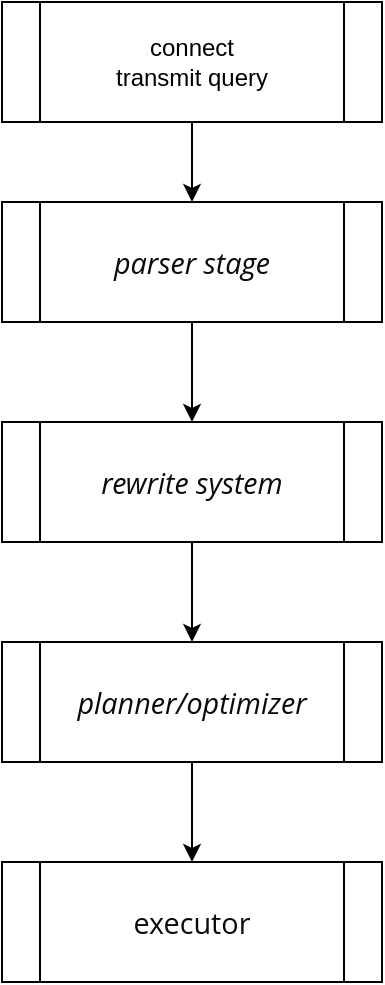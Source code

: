 <mxfile version="20.3.0" type="device" pages="2"><diagram id="C5RBs43oDa-KdzZeNtuy" name="main"><mxGraphModel dx="942" dy="745" grid="1" gridSize="10" guides="1" tooltips="1" connect="1" arrows="1" fold="1" page="1" pageScale="1" pageWidth="827" pageHeight="1169" math="0" shadow="0"><root><mxCell id="WIyWlLk6GJQsqaUBKTNV-0"/><mxCell id="WIyWlLk6GJQsqaUBKTNV-1" parent="WIyWlLk6GJQsqaUBKTNV-0"/><mxCell id="F2OKA-wFE4aJUkS4N_cZ-5" value="" style="group" vertex="1" connectable="0" parent="WIyWlLk6GJQsqaUBKTNV-1"><mxGeometry x="260" y="20" width="190" height="490" as="geometry"/></mxCell><mxCell id="F2OKA-wFE4aJUkS4N_cZ-7" value="" style="edgeStyle=orthogonalEdgeStyle;rounded=0;orthogonalLoop=1;jettySize=auto;html=1;" edge="1" parent="F2OKA-wFE4aJUkS4N_cZ-5" source="F2OKA-wFE4aJUkS4N_cZ-0" target="F2OKA-wFE4aJUkS4N_cZ-1"><mxGeometry relative="1" as="geometry"/></mxCell><mxCell id="F2OKA-wFE4aJUkS4N_cZ-0" value="&lt;em style=&quot;box-sizing: border-box; color: rgb(13, 10, 11); font-family: &amp;quot;Open Sans&amp;quot;, sans-serif; font-size: 14.4px; text-align: left; background-color: rgb(255, 255, 255);&quot; class=&quot;firstterm&quot;&gt;parser stage&lt;/em&gt;" style="shape=process;whiteSpace=wrap;html=1;backgroundOutline=1;" vertex="1" parent="F2OKA-wFE4aJUkS4N_cZ-5"><mxGeometry y="100" width="190" height="60" as="geometry"/></mxCell><mxCell id="F2OKA-wFE4aJUkS4N_cZ-8" value="" style="edgeStyle=orthogonalEdgeStyle;rounded=0;orthogonalLoop=1;jettySize=auto;html=1;" edge="1" parent="F2OKA-wFE4aJUkS4N_cZ-5" source="F2OKA-wFE4aJUkS4N_cZ-1" target="F2OKA-wFE4aJUkS4N_cZ-2"><mxGeometry relative="1" as="geometry"/></mxCell><mxCell id="F2OKA-wFE4aJUkS4N_cZ-1" value="&lt;span style=&quot;color: rgb(13, 10, 11); font-family: &amp;quot;Open Sans&amp;quot;, sans-serif; font-size: 14.4px; text-align: left; background-color: rgb(255, 255, 255);&quot;&gt;&amp;nbsp;&lt;/span&gt;&lt;em style=&quot;box-sizing: border-box; color: rgb(13, 10, 11); font-family: &amp;quot;Open Sans&amp;quot;, sans-serif; font-size: 14.4px; text-align: left; background-color: rgb(255, 255, 255);&quot; class=&quot;firstterm&quot;&gt;rewrite system&lt;/em&gt;&lt;span style=&quot;color: rgb(13, 10, 11); font-family: &amp;quot;Open Sans&amp;quot;, sans-serif; font-size: 14.4px; text-align: left; background-color: rgb(255, 255, 255);&quot;&gt;&amp;nbsp;&lt;/span&gt;" style="shape=process;whiteSpace=wrap;html=1;backgroundOutline=1;" vertex="1" parent="F2OKA-wFE4aJUkS4N_cZ-5"><mxGeometry y="210" width="190" height="60" as="geometry"/></mxCell><mxCell id="F2OKA-wFE4aJUkS4N_cZ-9" value="" style="edgeStyle=orthogonalEdgeStyle;rounded=0;orthogonalLoop=1;jettySize=auto;html=1;" edge="1" parent="F2OKA-wFE4aJUkS4N_cZ-5" source="F2OKA-wFE4aJUkS4N_cZ-2" target="F2OKA-wFE4aJUkS4N_cZ-3"><mxGeometry relative="1" as="geometry"/></mxCell><mxCell id="F2OKA-wFE4aJUkS4N_cZ-2" value="&lt;em style=&quot;box-sizing: border-box; color: rgb(13, 10, 11); font-family: &amp;quot;Open Sans&amp;quot;, sans-serif; font-size: 14.4px; text-align: left; background-color: rgb(255, 255, 255);&quot; class=&quot;firstterm&quot;&gt;planner/optimizer&lt;/em&gt;" style="shape=process;whiteSpace=wrap;html=1;backgroundOutline=1;" vertex="1" parent="F2OKA-wFE4aJUkS4N_cZ-5"><mxGeometry y="320" width="190" height="60" as="geometry"/></mxCell><mxCell id="F2OKA-wFE4aJUkS4N_cZ-3" value="&lt;span style=&quot;color: rgb(13, 10, 11); font-family: &amp;quot;Open Sans&amp;quot;, sans-serif; font-size: 14.4px; text-align: left; background-color: rgb(255, 255, 255);&quot;&gt;executor&lt;/span&gt;" style="shape=process;whiteSpace=wrap;html=1;backgroundOutline=1;" vertex="1" parent="F2OKA-wFE4aJUkS4N_cZ-5"><mxGeometry y="430" width="190" height="60" as="geometry"/></mxCell><mxCell id="F2OKA-wFE4aJUkS4N_cZ-6" value="" style="edgeStyle=orthogonalEdgeStyle;rounded=0;orthogonalLoop=1;jettySize=auto;html=1;" edge="1" parent="F2OKA-wFE4aJUkS4N_cZ-5" source="F2OKA-wFE4aJUkS4N_cZ-4" target="F2OKA-wFE4aJUkS4N_cZ-0"><mxGeometry relative="1" as="geometry"/></mxCell><mxCell id="F2OKA-wFE4aJUkS4N_cZ-4" value="connect&lt;br&gt;transmit query" style="shape=process;whiteSpace=wrap;html=1;backgroundOutline=1;" vertex="1" parent="F2OKA-wFE4aJUkS4N_cZ-5"><mxGeometry width="190" height="60" as="geometry"/></mxCell></root></mxGraphModel></diagram><diagram id="D0XaYMLnG7yn3xRyI3gQ" name="parser"><mxGraphModel dx="942" dy="745" grid="1" gridSize="10" guides="1" tooltips="1" connect="1" arrows="1" fold="1" page="1" pageScale="1" pageWidth="827" pageHeight="1169" math="0" shadow="0"><root><mxCell id="0"/><mxCell id="1" parent="0"/><mxCell id="6WUgBlHtrqh6FQo_KKKM-3" value="" style="edgeStyle=orthogonalEdgeStyle;rounded=0;orthogonalLoop=1;jettySize=auto;html=1;" edge="1" parent="1" source="6WUgBlHtrqh6FQo_KKKM-1" target="6WUgBlHtrqh6FQo_KKKM-2"><mxGeometry relative="1" as="geometry"/></mxCell><mxCell id="6WUgBlHtrqh6FQo_KKKM-1" value="&lt;em style=&quot;box-sizing: border-box; color: rgb(13, 10, 11); font-family: &amp;quot;Open Sans&amp;quot;, sans-serif; font-size: 14.4px; text-align: left; background-color: rgb(255, 255, 255);&quot; class=&quot;firstterm&quot;&gt;parser&lt;/em&gt;" style="shape=process;whiteSpace=wrap;html=1;backgroundOutline=1;" vertex="1" parent="1"><mxGeometry x="340" y="120" width="120" height="60" as="geometry"/></mxCell><mxCell id="6WUgBlHtrqh6FQo_KKKM-2" value="&lt;em style=&quot;box-sizing: border-box; color: rgb(13, 10, 11); font-family: &amp;quot;Open Sans&amp;quot;, sans-serif; font-size: 14.4px; text-align: left; background-color: rgb(255, 255, 255);&quot; class=&quot;firstterm&quot;&gt;transformation process&lt;/em&gt;&lt;span style=&quot;color: rgb(13, 10, 11); font-family: &amp;quot;Open Sans&amp;quot;, sans-serif; font-size: 14.4px; text-align: left; background-color: rgb(255, 255, 255);&quot;&gt;&amp;nbsp;&lt;/span&gt;" style="shape=process;whiteSpace=wrap;html=1;backgroundOutline=1;" vertex="1" parent="1"><mxGeometry x="340" y="240" width="120" height="60" as="geometry"/></mxCell></root></mxGraphModel></diagram></mxfile>
